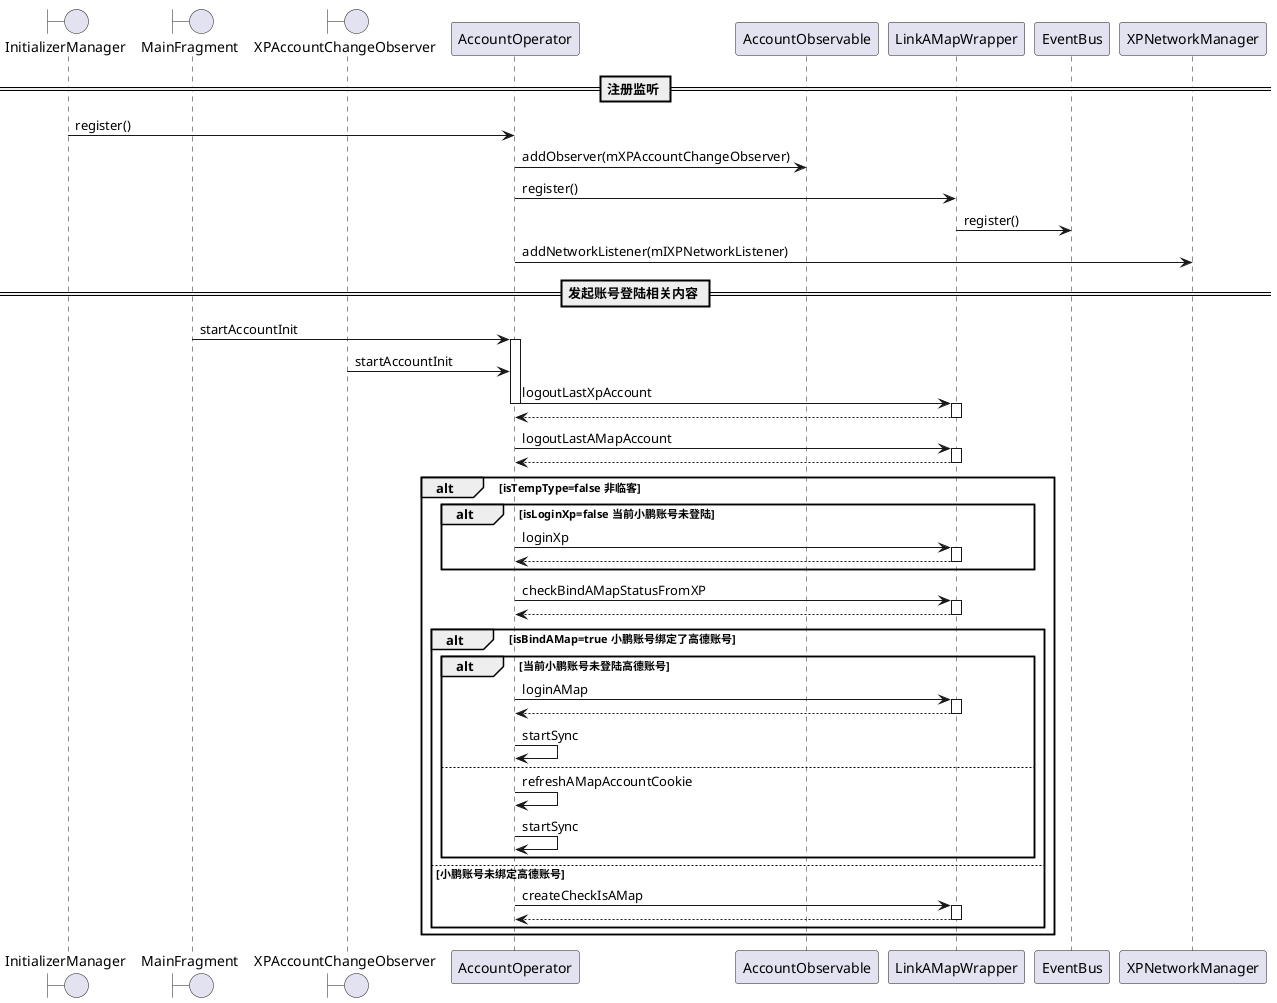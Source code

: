 @startuml

boundary InitializerManager
boundary MainFragment
boundary XPAccountChangeObserver
== 注册监听 ==
InitializerManager -> AccountOperator:register()
AccountOperator -> AccountObservable:addObserver(mXPAccountChangeObserver)
AccountOperator -> LinkAMapWrapper:register()
LinkAMapWrapper -> EventBus:register()
AccountOperator -> XPNetworkManager:addNetworkListener(mIXPNetworkListener)
== 发起账号登陆相关内容 ==
MainFragment -> AccountOperator:startAccountInit
activate AccountOperator
XPAccountChangeObserver -> AccountOperator:startAccountInit
AccountOperator -> LinkAMapWrapper:logoutLastXpAccount
deactivate AccountOperator
activate LinkAMapWrapper
LinkAMapWrapper --> AccountOperator
deactivate LinkAMapWrapper
AccountOperator -> LinkAMapWrapper:logoutLastAMapAccount
activate LinkAMapWrapper
LinkAMapWrapper --> AccountOperator
deactivate LinkAMapWrapper
alt isTempType=false 非临客
 alt isLoginXp=false 当前小鹏账号未登陆
 AccountOperator -> LinkAMapWrapper:loginXp
 activate LinkAMapWrapper
 LinkAMapWrapper --> AccountOperator
 deactivate LinkAMapWrapper
 end alt
 AccountOperator -> LinkAMapWrapper:checkBindAMapStatusFromXP
  activate LinkAMapWrapper
 LinkAMapWrapper --> AccountOperator
  deactivate LinkAMapWrapper
 alt isBindAMap=true 小鹏账号绑定了高德账号
  alt 当前小鹏账号未登陆高德账号
  AccountOperator -> LinkAMapWrapper:loginAMap
  activate LinkAMapWrapper
  LinkAMapWrapper --> AccountOperator
  deactivate LinkAMapWrapper
  AccountOperator -> AccountOperator:startSync
  else
  AccountOperator -> AccountOperator:refreshAMapAccountCookie
  AccountOperator -> AccountOperator:startSync
  end alt
 else 小鹏账号未绑定高德账号
 AccountOperator -> LinkAMapWrapper:createCheckIsAMap
 activate LinkAMapWrapper
 LinkAMapWrapper --> AccountOperator
 deactivate LinkAMapWrapper
 end alt


end alt

@enduml